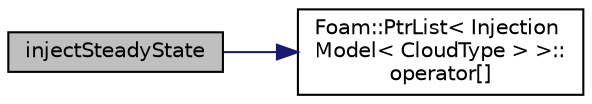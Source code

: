 digraph "injectSteadyState"
{
  bgcolor="transparent";
  edge [fontname="Helvetica",fontsize="10",labelfontname="Helvetica",labelfontsize="10"];
  node [fontname="Helvetica",fontsize="10",shape=record];
  rankdir="LR";
  Node1 [label="injectSteadyState",height=0.2,width=0.4,color="black", fillcolor="grey75", style="filled", fontcolor="black"];
  Node1 -> Node2 [color="midnightblue",fontsize="10",style="solid",fontname="Helvetica"];
  Node2 [label="Foam::PtrList\< Injection\lModel\< CloudType \> \>::\loperator[]",height=0.2,width=0.4,color="black",URL="$a02038.html#af15a484723b2f04f96702bd3b5fe2572",tooltip="Return element const reference. "];
}
